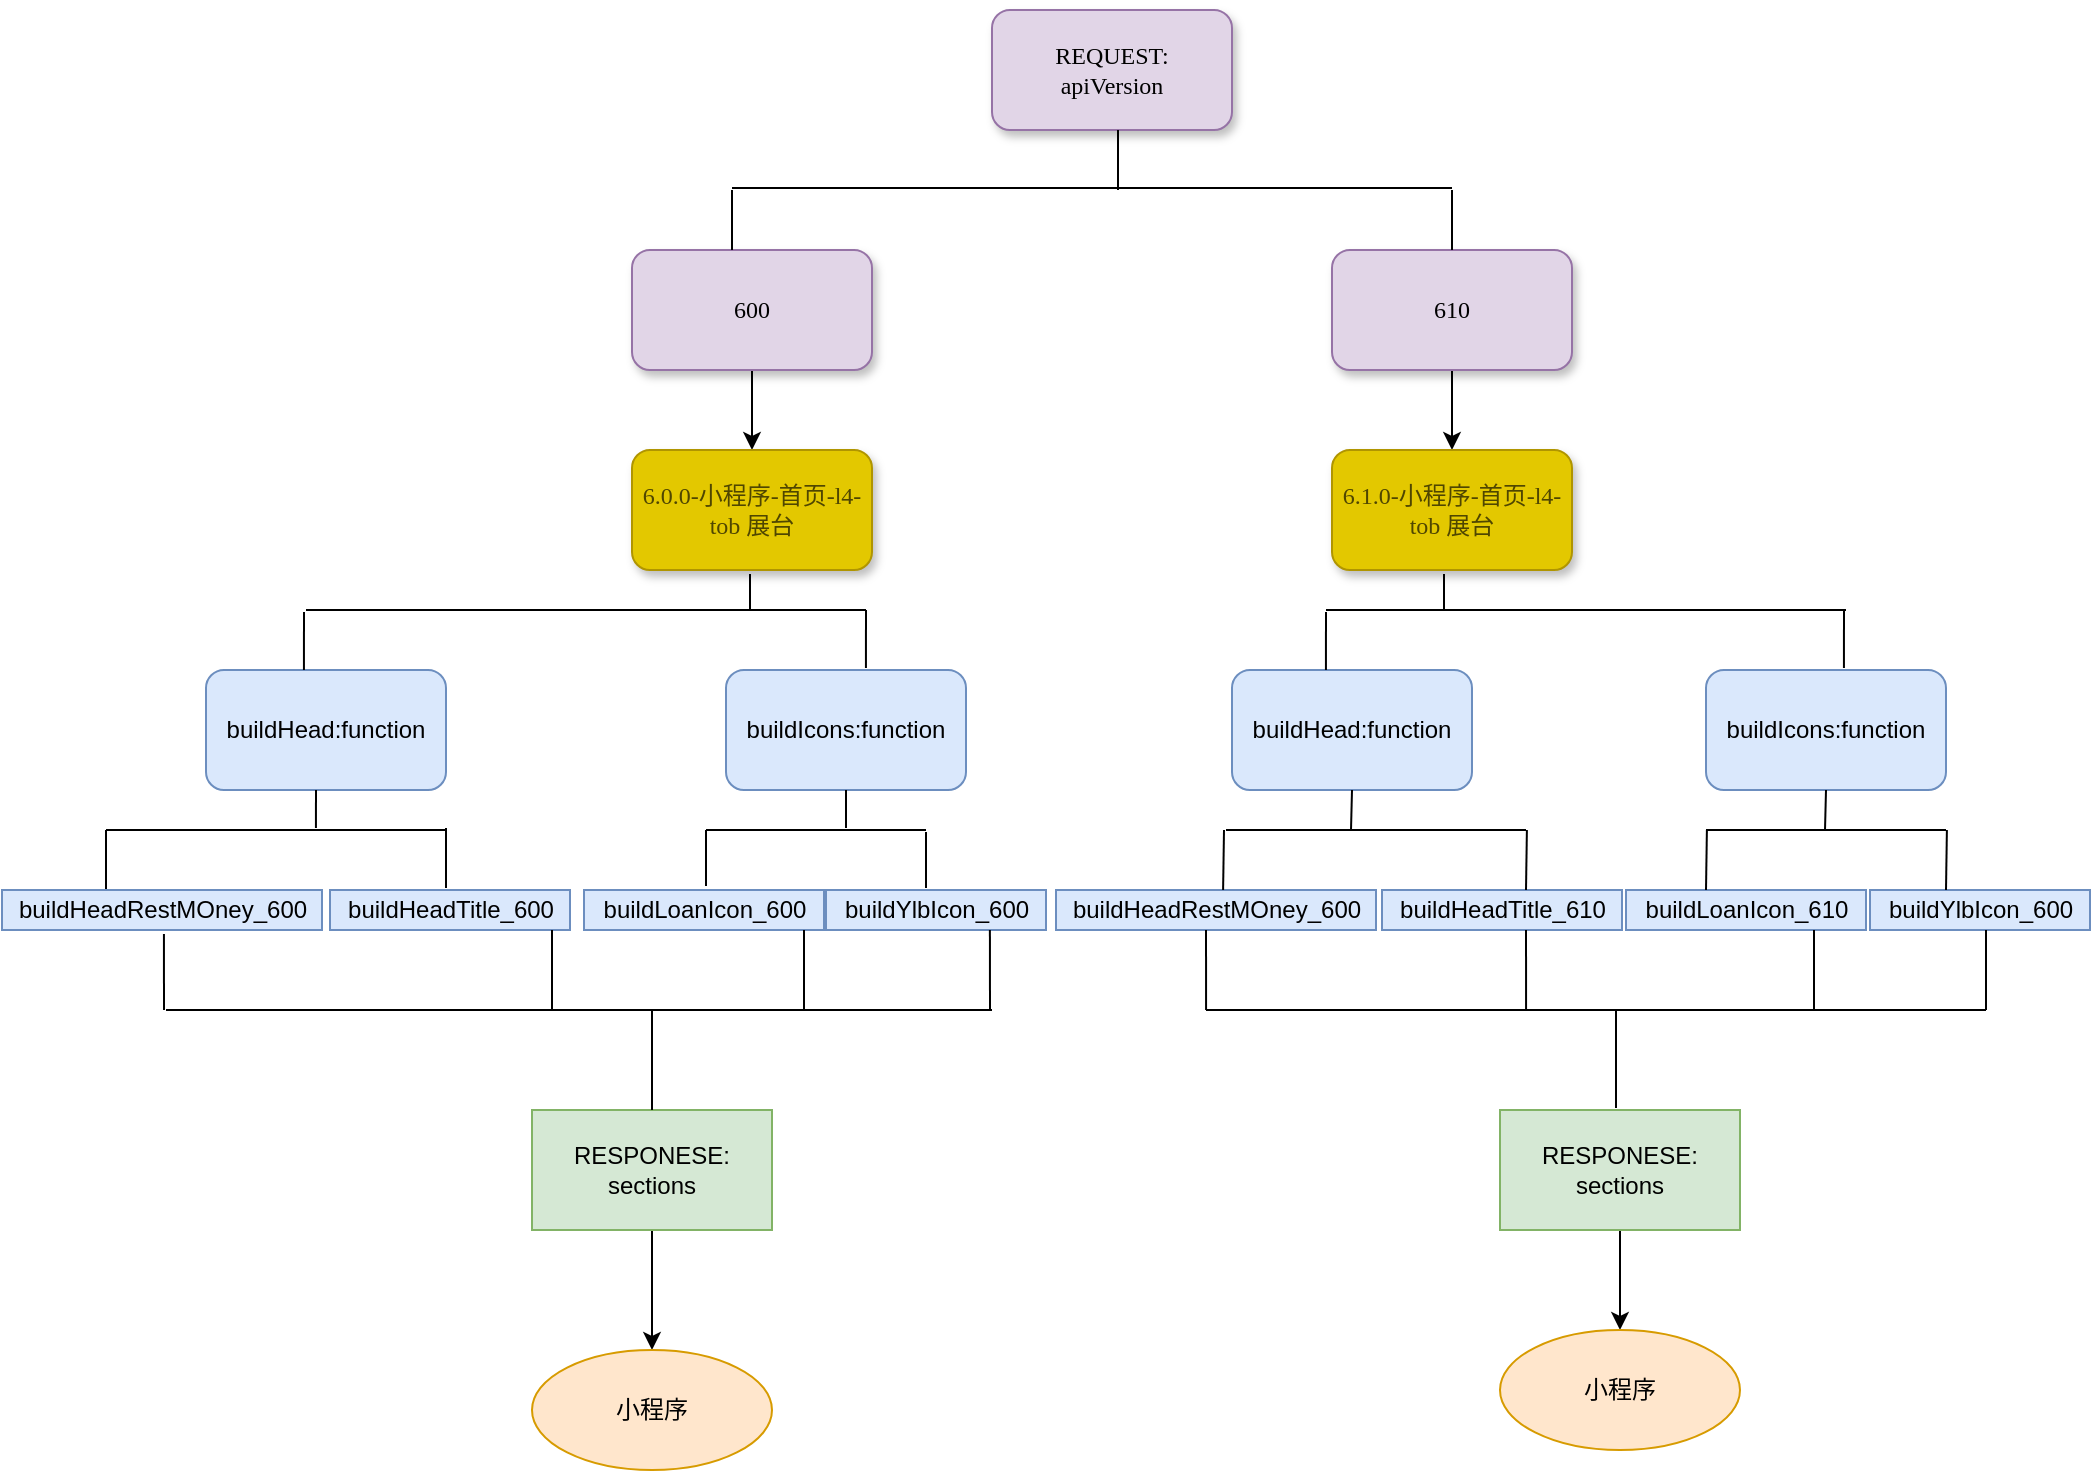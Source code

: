 <mxfile version="15.5.0" type="github">
  <diagram name="Page-1" id="10a91c8b-09ff-31b1-d368-03940ed4cc9e">
    <mxGraphModel dx="2066" dy="1044" grid="1" gridSize="10" guides="1" tooltips="1" connect="1" arrows="1" fold="1" page="1" pageScale="1" pageWidth="1100" pageHeight="850" background="none" math="0" shadow="0">
      <root>
        <mxCell id="0" />
        <mxCell id="1" parent="0" />
        <mxCell id="62893188c0fa7362-1" value="REQUEST:&lt;br&gt;apiVersion" style="whiteSpace=wrap;html=1;rounded=1;shadow=1;labelBackgroundColor=none;strokeWidth=1;fontFamily=Verdana;fontSize=12;align=center;fillColor=#e1d5e7;strokeColor=#9673a6;" parent="1" vertex="1">
          <mxGeometry x="533" y="50" width="120" height="60" as="geometry" />
        </mxCell>
        <mxCell id="rO3qKdj-JUraeINty0pp-2" value="" style="edgeStyle=orthogonalEdgeStyle;rounded=0;orthogonalLoop=1;jettySize=auto;html=1;" parent="1" source="62893188c0fa7362-2" target="rO3qKdj-JUraeINty0pp-1" edge="1">
          <mxGeometry relative="1" as="geometry" />
        </mxCell>
        <mxCell id="62893188c0fa7362-2" value="&lt;span&gt;600&lt;/span&gt;" style="whiteSpace=wrap;html=1;rounded=1;shadow=1;labelBackgroundColor=none;strokeWidth=1;fontFamily=Verdana;fontSize=12;align=center;fillColor=#e1d5e7;strokeColor=#9673a6;" parent="1" vertex="1">
          <mxGeometry x="353" y="170" width="120" height="60" as="geometry" />
        </mxCell>
        <mxCell id="rO3qKdj-JUraeINty0pp-4" value="" style="edgeStyle=orthogonalEdgeStyle;rounded=0;orthogonalLoop=1;jettySize=auto;html=1;" parent="1" source="62893188c0fa7362-3" target="rO3qKdj-JUraeINty0pp-3" edge="1">
          <mxGeometry relative="1" as="geometry" />
        </mxCell>
        <mxCell id="62893188c0fa7362-3" value="&lt;span&gt;610&lt;/span&gt;" style="whiteSpace=wrap;html=1;rounded=1;shadow=1;labelBackgroundColor=none;strokeWidth=1;fontFamily=Verdana;fontSize=12;align=center;fillColor=#e1d5e7;strokeColor=#9673a6;" parent="1" vertex="1">
          <mxGeometry x="703" y="170" width="120" height="60" as="geometry" />
        </mxCell>
        <mxCell id="62893188c0fa7362-4" value="" style="rounded=0;html=1;labelBackgroundColor=none;startArrow=none;startFill=0;startSize=5;endArrow=none;endFill=0;endSize=5;jettySize=auto;orthogonalLoop=1;strokeWidth=1;fontFamily=Verdana;fontSize=12" parent="1" target="62893188c0fa7362-3" edge="1">
          <mxGeometry x="-0.3" y="13" relative="1" as="geometry">
            <mxPoint as="offset" />
            <mxPoint x="763" y="140" as="sourcePoint" />
          </mxGeometry>
        </mxCell>
        <mxCell id="62893188c0fa7362-5" value="" style="rounded=0;html=1;labelBackgroundColor=none;startArrow=none;startFill=0;startSize=5;endArrow=none;endFill=0;endSize=5;jettySize=auto;orthogonalLoop=1;strokeWidth=1;fontFamily=Verdana;fontSize=12" parent="1" edge="1">
          <mxGeometry x="-0.359" y="-11" relative="1" as="geometry">
            <mxPoint as="offset" />
            <mxPoint x="763" y="139" as="sourcePoint" />
            <mxPoint x="403" y="139" as="targetPoint" />
          </mxGeometry>
        </mxCell>
        <mxCell id="rO3qKdj-JUraeINty0pp-1" value="&lt;span style=&quot;color: rgba(0 , 0 , 0 , 0.65)&quot;&gt;6.0.0-小程序-首页-l4-tob 展台&lt;/span&gt;" style="whiteSpace=wrap;html=1;rounded=1;shadow=1;fontFamily=Verdana;strokeWidth=1;fillColor=#e3c800;strokeColor=#B09500;fontColor=#000000;" parent="1" vertex="1">
          <mxGeometry x="353" y="270" width="120" height="60" as="geometry" />
        </mxCell>
        <mxCell id="rO3qKdj-JUraeINty0pp-3" value="&lt;span style=&quot;color: rgba(0 , 0 , 0 , 0.65)&quot;&gt;6.1.0-小程序-首页-l4-tob 展台&lt;/span&gt;" style="whiteSpace=wrap;html=1;rounded=1;shadow=1;labelBackgroundColor=none;strokeWidth=1;fontFamily=Verdana;fontSize=12;align=center;fillColor=#e3c800;strokeColor=#B09500;fontColor=#000000;" parent="1" vertex="1">
          <mxGeometry x="703" y="270" width="120" height="60" as="geometry" />
        </mxCell>
        <mxCell id="rO3qKdj-JUraeINty0pp-9" value="buildHead:function" style="rounded=1;whiteSpace=wrap;html=1;fillColor=#dae8fc;strokeColor=#6c8ebf;" parent="1" vertex="1">
          <mxGeometry x="140" y="380" width="120" height="60" as="geometry" />
        </mxCell>
        <mxCell id="rO3qKdj-JUraeINty0pp-10" value="buildIcons:function" style="rounded=1;whiteSpace=wrap;html=1;fillColor=#dae8fc;strokeColor=#6c8ebf;" parent="1" vertex="1">
          <mxGeometry x="400" y="380" width="120" height="60" as="geometry" />
        </mxCell>
        <mxCell id="rO3qKdj-JUraeINty0pp-12" value="" style="rounded=0;html=1;labelBackgroundColor=none;startArrow=none;startFill=0;startSize=5;endArrow=none;endFill=0;endSize=5;jettySize=auto;orthogonalLoop=1;strokeWidth=1;fontFamily=Verdana;fontSize=12;" parent="1" edge="1">
          <mxGeometry x="-0.359" y="-11" relative="1" as="geometry">
            <mxPoint as="offset" />
            <mxPoint x="470" y="350" as="sourcePoint" />
            <mxPoint x="190" y="350" as="targetPoint" />
          </mxGeometry>
        </mxCell>
        <mxCell id="rO3qKdj-JUraeINty0pp-13" value="" style="rounded=0;html=1;labelBackgroundColor=none;startArrow=none;startFill=0;startSize=5;endArrow=none;endFill=0;endSize=5;jettySize=auto;orthogonalLoop=1;strokeWidth=1;fontFamily=Verdana;fontSize=12;entryX=0.558;entryY=-0.017;entryDx=0;entryDy=0;entryPerimeter=0;" parent="1" edge="1">
          <mxGeometry x="-0.359" y="-11" relative="1" as="geometry">
            <mxPoint as="offset" />
            <mxPoint x="470" y="350" as="sourcePoint" />
            <mxPoint x="469.96" y="378.98" as="targetPoint" />
          </mxGeometry>
        </mxCell>
        <mxCell id="rO3qKdj-JUraeINty0pp-15" value="buildHead:function" style="rounded=1;whiteSpace=wrap;html=1;fillColor=#dae8fc;strokeColor=#6c8ebf;" parent="1" vertex="1">
          <mxGeometry x="653" y="380" width="120" height="60" as="geometry" />
        </mxCell>
        <mxCell id="rO3qKdj-JUraeINty0pp-16" value="buildIcons:function" style="rounded=1;whiteSpace=wrap;html=1;fillColor=#dae8fc;strokeColor=#6c8ebf;" parent="1" vertex="1">
          <mxGeometry x="890" y="380" width="120" height="60" as="geometry" />
        </mxCell>
        <mxCell id="rO3qKdj-JUraeINty0pp-17" value="" style="rounded=0;html=1;labelBackgroundColor=none;startArrow=none;startFill=0;startSize=5;endArrow=none;endFill=0;endSize=5;jettySize=auto;orthogonalLoop=1;strokeWidth=1;fontFamily=Verdana;fontSize=12;" parent="1" edge="1">
          <mxGeometry x="-0.359" y="-11" relative="1" as="geometry">
            <mxPoint as="offset" />
            <mxPoint x="960" y="350" as="sourcePoint" />
            <mxPoint x="700" y="350" as="targetPoint" />
          </mxGeometry>
        </mxCell>
        <mxCell id="rO3qKdj-JUraeINty0pp-18" value="" style="rounded=0;html=1;labelBackgroundColor=none;startArrow=none;startFill=0;startSize=5;endArrow=none;endFill=0;endSize=5;jettySize=auto;orthogonalLoop=1;strokeWidth=1;fontFamily=Verdana;fontSize=12;entryX=0.558;entryY=-0.017;entryDx=0;entryDy=0;entryPerimeter=0;" parent="1" edge="1">
          <mxGeometry x="-0.359" y="-11" relative="1" as="geometry">
            <mxPoint as="offset" />
            <mxPoint x="959" y="350" as="sourcePoint" />
            <mxPoint x="958.96" y="378.98" as="targetPoint" />
          </mxGeometry>
        </mxCell>
        <mxCell id="rO3qKdj-JUraeINty0pp-22" value="" style="rounded=0;html=1;labelBackgroundColor=none;startArrow=none;startFill=0;startSize=5;endArrow=none;endFill=0;endSize=5;jettySize=auto;orthogonalLoop=1;strokeWidth=1;fontFamily=Verdana;fontSize=12;" parent="1" edge="1">
          <mxGeometry x="-0.359" y="-11" relative="1" as="geometry">
            <mxPoint as="offset" />
            <mxPoint x="260" y="460" as="sourcePoint" />
            <mxPoint x="90" y="460" as="targetPoint" />
          </mxGeometry>
        </mxCell>
        <mxCell id="rO3qKdj-JUraeINty0pp-23" value="" style="rounded=0;html=1;labelBackgroundColor=none;startArrow=none;startFill=0;startSize=5;endArrow=none;endFill=0;endSize=5;jettySize=auto;orthogonalLoop=1;strokeWidth=1;fontFamily=Verdana;fontSize=12;entryX=0.325;entryY=0;entryDx=0;entryDy=0;entryPerimeter=0;" parent="1" edge="1" target="rO3qKdj-JUraeINty0pp-32">
          <mxGeometry x="-0.359" y="-11" relative="1" as="geometry">
            <mxPoint as="offset" />
            <mxPoint x="90" y="460" as="sourcePoint" />
            <mxPoint x="343" y="480" as="targetPoint" />
          </mxGeometry>
        </mxCell>
        <mxCell id="rO3qKdj-JUraeINty0pp-31" style="edgeStyle=orthogonalEdgeStyle;rounded=0;orthogonalLoop=1;jettySize=auto;html=1;exitX=0;exitY=0.5;exitDx=0;exitDy=0;" parent="1" edge="1">
          <mxGeometry relative="1" as="geometry">
            <mxPoint x="363" y="530" as="targetPoint" />
            <mxPoint x="363" y="530" as="sourcePoint" />
          </mxGeometry>
        </mxCell>
        <mxCell id="rO3qKdj-JUraeINty0pp-26" value="" style="rounded=0;html=1;labelBackgroundColor=none;startArrow=none;startFill=0;startSize=5;endArrow=none;endFill=0;endSize=5;jettySize=auto;orthogonalLoop=1;strokeWidth=1;fontFamily=Verdana;fontSize=12;" parent="1" edge="1">
          <mxGeometry x="-0.359" y="-11" relative="1" as="geometry">
            <mxPoint as="offset" />
            <mxPoint x="500" y="460" as="sourcePoint" />
            <mxPoint x="390" y="460" as="targetPoint" />
          </mxGeometry>
        </mxCell>
        <mxCell id="rO3qKdj-JUraeINty0pp-27" value="" style="rounded=0;html=1;labelBackgroundColor=none;startArrow=none;startFill=0;startSize=5;endArrow=none;endFill=0;endSize=5;jettySize=auto;orthogonalLoop=1;strokeWidth=1;fontFamily=Verdana;fontSize=12;entryX=0.475;entryY=-0.1;entryDx=0;entryDy=0;entryPerimeter=0;" parent="1" edge="1">
          <mxGeometry x="-0.359" y="-11" relative="1" as="geometry">
            <mxPoint as="offset" />
            <mxPoint x="390" y="460" as="sourcePoint" />
            <mxPoint x="390" y="488" as="targetPoint" />
          </mxGeometry>
        </mxCell>
        <mxCell id="rO3qKdj-JUraeINty0pp-32" value="buildHeadRestMOney_600" style="text;html=1;align=center;verticalAlign=middle;resizable=0;points=[];autosize=1;strokeColor=#6c8ebf;fillColor=#dae8fc;" parent="1" vertex="1">
          <mxGeometry x="38" y="490" width="160" height="20" as="geometry" />
        </mxCell>
        <mxCell id="rO3qKdj-JUraeINty0pp-33" value="buildHeadTitle_600" style="text;html=1;align=center;verticalAlign=middle;resizable=0;points=[];autosize=1;strokeColor=#6c8ebf;fillColor=#dae8fc;" parent="1" vertex="1">
          <mxGeometry x="202" y="490" width="120" height="20" as="geometry" />
        </mxCell>
        <mxCell id="rO3qKdj-JUraeINty0pp-34" value="buildLoanIcon_600" style="text;html=1;align=center;verticalAlign=middle;resizable=0;points=[];autosize=1;strokeColor=#6c8ebf;fillColor=#dae8fc;" parent="1" vertex="1">
          <mxGeometry x="329" y="490" width="120" height="20" as="geometry" />
        </mxCell>
        <mxCell id="rO3qKdj-JUraeINty0pp-35" value="buildYlbIcon_600" style="text;html=1;align=center;verticalAlign=middle;resizable=0;points=[];autosize=1;strokeColor=#6c8ebf;fillColor=#dae8fc;" parent="1" vertex="1">
          <mxGeometry x="450" y="490" width="110" height="20" as="geometry" />
        </mxCell>
        <mxCell id="rO3qKdj-JUraeINty0pp-39" value="" style="rounded=0;html=1;labelBackgroundColor=none;startArrow=none;startFill=0;startSize=5;endArrow=none;endFill=0;endSize=5;jettySize=auto;orthogonalLoop=1;strokeWidth=1;fontFamily=Verdana;fontSize=12;" parent="1" edge="1">
          <mxGeometry x="-0.359" y="-11" relative="1" as="geometry">
            <mxPoint as="offset" />
            <mxPoint x="650" y="460" as="sourcePoint" />
            <mxPoint x="800" y="460" as="targetPoint" />
          </mxGeometry>
        </mxCell>
        <mxCell id="rO3qKdj-JUraeINty0pp-40" value="buildHeadRestMOney_600" style="text;html=1;align=center;verticalAlign=middle;resizable=0;points=[];autosize=1;strokeColor=#6c8ebf;fillColor=#dae8fc;" parent="1" vertex="1">
          <mxGeometry x="565" y="490" width="160" height="20" as="geometry" />
        </mxCell>
        <mxCell id="rO3qKdj-JUraeINty0pp-41" value="buildHeadTitle_610" style="text;html=1;align=center;verticalAlign=middle;resizable=0;points=[];autosize=1;strokeColor=#6c8ebf;fillColor=#dae8fc;" parent="1" vertex="1">
          <mxGeometry x="728" y="490" width="120" height="20" as="geometry" />
        </mxCell>
        <mxCell id="rO3qKdj-JUraeINty0pp-44" value="buildLoanIcon_610" style="text;html=1;align=center;verticalAlign=middle;resizable=0;points=[];autosize=1;strokeColor=#6c8ebf;fillColor=#dae8fc;" parent="1" vertex="1">
          <mxGeometry x="850" y="490" width="120" height="20" as="geometry" />
        </mxCell>
        <mxCell id="rO3qKdj-JUraeINty0pp-45" value="buildYlbIcon_600" style="text;html=1;align=center;verticalAlign=middle;resizable=0;points=[];autosize=1;strokeColor=#6c8ebf;fillColor=#dae8fc;" parent="1" vertex="1">
          <mxGeometry x="972" y="490" width="110" height="20" as="geometry" />
        </mxCell>
        <mxCell id="rO3qKdj-JUraeINty0pp-69" value="" style="edgeStyle=orthogonalEdgeStyle;rounded=0;orthogonalLoop=1;jettySize=auto;html=1;" parent="1" source="rO3qKdj-JUraeINty0pp-46" target="rO3qKdj-JUraeINty0pp-68" edge="1">
          <mxGeometry relative="1" as="geometry" />
        </mxCell>
        <mxCell id="rO3qKdj-JUraeINty0pp-46" value="RESPONESE:&lt;br&gt;sections" style="whiteSpace=wrap;html=1;align=center;fillColor=#d5e8d4;strokeColor=#82b366;" parent="1" vertex="1">
          <mxGeometry x="303" y="600" width="120" height="60" as="geometry" />
        </mxCell>
        <mxCell id="rO3qKdj-JUraeINty0pp-53" value="" style="rounded=0;html=1;labelBackgroundColor=none;startArrow=none;startFill=0;startSize=5;endArrow=none;endFill=0;endSize=5;jettySize=auto;orthogonalLoop=1;strokeWidth=1;fontFamily=Verdana;fontSize=12;" parent="1" edge="1">
          <mxGeometry x="-0.359" y="-11" relative="1" as="geometry">
            <mxPoint as="offset" />
            <mxPoint x="533" y="550" as="sourcePoint" />
            <mxPoint x="120" y="550" as="targetPoint" />
          </mxGeometry>
        </mxCell>
        <mxCell id="rO3qKdj-JUraeINty0pp-54" value="" style="rounded=0;html=1;labelBackgroundColor=none;startArrow=none;startFill=0;startSize=5;endArrow=none;endFill=0;endSize=5;jettySize=auto;orthogonalLoop=1;strokeWidth=1;fontFamily=Verdana;fontSize=12;entryX=0.506;entryY=1.1;entryDx=0;entryDy=0;entryPerimeter=0;" parent="1" target="rO3qKdj-JUraeINty0pp-32" edge="1">
          <mxGeometry x="-0.359" y="-11" relative="1" as="geometry">
            <mxPoint as="offset" />
            <mxPoint x="119" y="550" as="sourcePoint" />
            <mxPoint x="243" y="490" as="targetPoint" />
          </mxGeometry>
        </mxCell>
        <mxCell id="rO3qKdj-JUraeINty0pp-55" value="" style="rounded=0;html=1;labelBackgroundColor=none;startArrow=none;startFill=0;startSize=5;endArrow=none;endFill=0;endSize=5;jettySize=auto;orthogonalLoop=1;strokeWidth=1;fontFamily=Verdana;fontSize=12;" parent="1" edge="1">
          <mxGeometry x="-0.359" y="-11" relative="1" as="geometry">
            <mxPoint as="offset" />
            <mxPoint x="313" y="510" as="sourcePoint" />
            <mxPoint x="313" y="550" as="targetPoint" />
          </mxGeometry>
        </mxCell>
        <mxCell id="rO3qKdj-JUraeINty0pp-57" value="" style="rounded=0;html=1;labelBackgroundColor=none;startArrow=none;startFill=0;startSize=5;endArrow=none;endFill=0;endSize=5;jettySize=auto;orthogonalLoop=1;strokeWidth=1;fontFamily=Verdana;fontSize=12;" parent="1" edge="1">
          <mxGeometry x="-0.359" y="-11" relative="1" as="geometry">
            <mxPoint as="offset" />
            <mxPoint x="439" y="510" as="sourcePoint" />
            <mxPoint x="439" y="550" as="targetPoint" />
          </mxGeometry>
        </mxCell>
        <mxCell id="rO3qKdj-JUraeINty0pp-58" value="" style="rounded=0;html=1;labelBackgroundColor=none;startArrow=none;startFill=0;endArrow=none;endFill=0;jettySize=auto;orthogonalLoop=1;strokeWidth=1;fontFamily=Verdana;fontSize=12;exitX=0.245;exitY=1;exitDx=0;exitDy=0;exitPerimeter=0;strokeColor=default;" parent="1" edge="1">
          <mxGeometry x="-0.359" y="-11" relative="1" as="geometry">
            <mxPoint as="offset" />
            <mxPoint x="531.95" y="510" as="sourcePoint" />
            <mxPoint x="532" y="550" as="targetPoint" />
          </mxGeometry>
        </mxCell>
        <mxCell id="rO3qKdj-JUraeINty0pp-59" value="" style="rounded=0;html=1;labelBackgroundColor=none;startArrow=none;startFill=0;startSize=5;endArrow=none;endFill=0;endSize=5;jettySize=auto;orthogonalLoop=1;strokeWidth=1;fontFamily=Verdana;fontSize=12;entryX=0.5;entryY=0;entryDx=0;entryDy=0;" parent="1" target="rO3qKdj-JUraeINty0pp-46" edge="1">
          <mxGeometry x="-0.359" y="-11" relative="1" as="geometry">
            <mxPoint as="offset" />
            <mxPoint x="363" y="550" as="sourcePoint" />
            <mxPoint x="363" y="588" as="targetPoint" />
          </mxGeometry>
        </mxCell>
        <mxCell id="rO3qKdj-JUraeINty0pp-60" style="edgeStyle=orthogonalEdgeStyle;rounded=0;orthogonalLoop=1;jettySize=auto;html=1;exitX=0;exitY=0.5;exitDx=0;exitDy=0;" parent="1" edge="1">
          <mxGeometry relative="1" as="geometry">
            <mxPoint x="373" y="540" as="targetPoint" />
            <mxPoint x="373" y="540" as="sourcePoint" />
          </mxGeometry>
        </mxCell>
        <mxCell id="rO3qKdj-JUraeINty0pp-61" style="edgeStyle=orthogonalEdgeStyle;rounded=0;orthogonalLoop=1;jettySize=auto;html=1;exitX=0;exitY=0.5;exitDx=0;exitDy=0;" parent="1" edge="1">
          <mxGeometry relative="1" as="geometry">
            <mxPoint x="803" y="560" as="targetPoint" />
            <mxPoint x="803" y="560" as="sourcePoint" />
          </mxGeometry>
        </mxCell>
        <mxCell id="rO3qKdj-JUraeINty0pp-63" style="edgeStyle=orthogonalEdgeStyle;rounded=0;orthogonalLoop=1;jettySize=auto;html=1;exitX=0;exitY=0.5;exitDx=0;exitDy=0;" parent="1" edge="1">
          <mxGeometry relative="1" as="geometry">
            <mxPoint x="813" y="570" as="targetPoint" />
            <mxPoint x="813" y="570" as="sourcePoint" />
          </mxGeometry>
        </mxCell>
        <mxCell id="rO3qKdj-JUraeINty0pp-64" value="" style="rounded=0;html=1;labelBackgroundColor=none;startArrow=none;startFill=0;startSize=5;endArrow=none;endFill=0;endSize=5;jettySize=auto;orthogonalLoop=1;strokeWidth=1;fontFamily=Verdana;fontSize=12;exitX=0.245;exitY=1;exitDx=0;exitDy=0;exitPerimeter=0;" parent="1" edge="1">
          <mxGeometry x="-0.359" y="-11" relative="1" as="geometry">
            <mxPoint as="offset" />
            <mxPoint x="640" y="510" as="sourcePoint" />
            <mxPoint x="640.05" y="550" as="targetPoint" />
          </mxGeometry>
        </mxCell>
        <mxCell id="rO3qKdj-JUraeINty0pp-65" value="" style="rounded=0;html=1;labelBackgroundColor=none;startArrow=none;startFill=0;startSize=5;endArrow=none;endFill=0;endSize=5;jettySize=auto;orthogonalLoop=1;strokeWidth=1;fontFamily=Verdana;fontSize=12;exitX=0.245;exitY=1;exitDx=0;exitDy=0;exitPerimeter=0;" parent="1" edge="1">
          <mxGeometry x="-0.359" y="-11" relative="1" as="geometry">
            <mxPoint as="offset" />
            <mxPoint x="800" y="510" as="sourcePoint" />
            <mxPoint x="800.05" y="550" as="targetPoint" />
          </mxGeometry>
        </mxCell>
        <mxCell id="rO3qKdj-JUraeINty0pp-67" value="" style="rounded=0;html=1;labelBackgroundColor=none;startArrow=none;startFill=0;startSize=5;endArrow=none;endFill=0;endSize=5;jettySize=auto;orthogonalLoop=1;strokeWidth=1;fontFamily=Verdana;fontSize=12;" parent="1" edge="1">
          <mxGeometry x="-0.359" y="-11" relative="1" as="geometry">
            <mxPoint as="offset" />
            <mxPoint x="944" y="510" as="sourcePoint" />
            <mxPoint x="944" y="550" as="targetPoint" />
          </mxGeometry>
        </mxCell>
        <mxCell id="rO3qKdj-JUraeINty0pp-68" value="小程序" style="ellipse;whiteSpace=wrap;html=1;fillColor=#ffe6cc;strokeColor=#d79b00;" parent="1" vertex="1">
          <mxGeometry x="303" y="720" width="120" height="60" as="geometry" />
        </mxCell>
        <mxCell id="rO3qKdj-JUraeINty0pp-74" value="" style="edgeStyle=orthogonalEdgeStyle;rounded=0;orthogonalLoop=1;jettySize=auto;html=1;strokeColor=default;" parent="1" source="rO3qKdj-JUraeINty0pp-71" target="rO3qKdj-JUraeINty0pp-73" edge="1">
          <mxGeometry relative="1" as="geometry" />
        </mxCell>
        <mxCell id="rO3qKdj-JUraeINty0pp-71" value="RESPONESE:&lt;br&gt;sections" style="whiteSpace=wrap;html=1;align=center;fillColor=#d5e8d4;strokeColor=#82b366;" parent="1" vertex="1">
          <mxGeometry x="787" y="600" width="120" height="60" as="geometry" />
        </mxCell>
        <mxCell id="rO3qKdj-JUraeINty0pp-72" value="" style="rounded=0;html=1;labelBackgroundColor=none;startArrow=none;startFill=0;startSize=5;endArrow=none;endFill=0;endSize=5;jettySize=auto;orthogonalLoop=1;strokeWidth=1;fontFamily=Verdana;fontSize=12;" parent="1" edge="1">
          <mxGeometry x="-0.359" y="-11" relative="1" as="geometry">
            <mxPoint as="offset" />
            <mxPoint x="845" y="550" as="sourcePoint" />
            <mxPoint x="845" y="599" as="targetPoint" />
          </mxGeometry>
        </mxCell>
        <mxCell id="rO3qKdj-JUraeINty0pp-73" value="小程序" style="ellipse;whiteSpace=wrap;html=1;fillColor=#ffe6cc;strokeColor=#d79b00;" parent="1" vertex="1">
          <mxGeometry x="787" y="710" width="120" height="60" as="geometry" />
        </mxCell>
        <mxCell id="AeyG-bPvCim-Gt-yKaMb-1" value="" style="rounded=0;html=1;labelBackgroundColor=none;startArrow=none;startFill=0;startSize=5;endArrow=none;endFill=0;endSize=5;jettySize=auto;orthogonalLoop=1;strokeWidth=1;fontFamily=Verdana;fontSize=12" edge="1" parent="1">
          <mxGeometry x="-0.3" y="13" relative="1" as="geometry">
            <mxPoint as="offset" />
            <mxPoint x="403" y="140" as="sourcePoint" />
            <mxPoint x="403" y="170" as="targetPoint" />
          </mxGeometry>
        </mxCell>
        <mxCell id="AeyG-bPvCim-Gt-yKaMb-2" value="" style="rounded=0;html=1;labelBackgroundColor=none;startArrow=none;startFill=0;startSize=5;endArrow=none;endFill=0;endSize=5;jettySize=auto;orthogonalLoop=1;strokeWidth=1;fontFamily=Verdana;fontSize=12" edge="1" parent="1">
          <mxGeometry x="-0.3" y="13" relative="1" as="geometry">
            <mxPoint as="offset" />
            <mxPoint x="596" y="110" as="sourcePoint" />
            <mxPoint x="596" y="140" as="targetPoint" />
          </mxGeometry>
        </mxCell>
        <mxCell id="AeyG-bPvCim-Gt-yKaMb-3" value="" style="rounded=0;html=1;labelBackgroundColor=none;startArrow=none;startFill=0;startSize=5;endArrow=none;endFill=0;endSize=5;jettySize=auto;orthogonalLoop=1;strokeWidth=1;fontFamily=Verdana;fontSize=12;entryX=0.558;entryY=-0.017;entryDx=0;entryDy=0;entryPerimeter=0;" edge="1" parent="1">
          <mxGeometry x="-0.359" y="-11" relative="1" as="geometry">
            <mxPoint as="offset" />
            <mxPoint x="189" y="351" as="sourcePoint" />
            <mxPoint x="188.96" y="379.98" as="targetPoint" />
          </mxGeometry>
        </mxCell>
        <mxCell id="AeyG-bPvCim-Gt-yKaMb-4" value="" style="rounded=0;html=1;labelBackgroundColor=none;startArrow=none;startFill=0;startSize=5;endArrow=none;endFill=0;endSize=5;jettySize=auto;orthogonalLoop=1;strokeWidth=1;fontFamily=Verdana;fontSize=12;" edge="1" parent="1">
          <mxGeometry x="-0.359" y="-11" relative="1" as="geometry">
            <mxPoint as="offset" />
            <mxPoint x="412" y="332" as="sourcePoint" />
            <mxPoint x="412" y="350" as="targetPoint" />
          </mxGeometry>
        </mxCell>
        <mxCell id="AeyG-bPvCim-Gt-yKaMb-5" value="" style="rounded=0;html=1;labelBackgroundColor=none;startArrow=none;startFill=0;startSize=5;endArrow=none;endFill=0;endSize=5;jettySize=auto;orthogonalLoop=1;strokeWidth=1;fontFamily=Verdana;fontSize=12;entryX=0.558;entryY=-0.017;entryDx=0;entryDy=0;entryPerimeter=0;" edge="1" parent="1">
          <mxGeometry x="-0.359" y="-11" relative="1" as="geometry">
            <mxPoint as="offset" />
            <mxPoint x="700" y="351" as="sourcePoint" />
            <mxPoint x="699.96" y="379.98" as="targetPoint" />
          </mxGeometry>
        </mxCell>
        <mxCell id="AeyG-bPvCim-Gt-yKaMb-6" value="" style="rounded=0;html=1;labelBackgroundColor=none;startArrow=none;startFill=0;startSize=5;endArrow=none;endFill=0;endSize=5;jettySize=auto;orthogonalLoop=1;strokeWidth=1;fontFamily=Verdana;fontSize=12;" edge="1" parent="1">
          <mxGeometry x="-0.359" y="-11" relative="1" as="geometry">
            <mxPoint as="offset" />
            <mxPoint x="759" y="332" as="sourcePoint" />
            <mxPoint x="759" y="350" as="targetPoint" />
          </mxGeometry>
        </mxCell>
        <mxCell id="AeyG-bPvCim-Gt-yKaMb-8" value="" style="rounded=0;html=1;labelBackgroundColor=none;startArrow=none;startFill=0;startSize=5;endArrow=none;endFill=0;endSize=5;jettySize=auto;orthogonalLoop=1;strokeWidth=1;fontFamily=Verdana;fontSize=12;entryX=0.325;entryY=0;entryDx=0;entryDy=0;entryPerimeter=0;" edge="1" parent="1">
          <mxGeometry x="-0.359" y="-11" relative="1" as="geometry">
            <mxPoint as="offset" />
            <mxPoint x="260" y="459" as="sourcePoint" />
            <mxPoint x="260" y="489" as="targetPoint" />
          </mxGeometry>
        </mxCell>
        <mxCell id="AeyG-bPvCim-Gt-yKaMb-9" value="" style="rounded=0;html=1;labelBackgroundColor=none;startArrow=none;startFill=0;startSize=5;endArrow=none;endFill=0;endSize=5;jettySize=auto;orthogonalLoop=1;strokeWidth=1;fontFamily=Verdana;fontSize=12;entryX=0.558;entryY=-0.017;entryDx=0;entryDy=0;entryPerimeter=0;" edge="1" parent="1">
          <mxGeometry x="-0.359" y="-11" relative="1" as="geometry">
            <mxPoint as="offset" />
            <mxPoint x="195" y="440" as="sourcePoint" />
            <mxPoint x="194.96" y="458.98" as="targetPoint" />
          </mxGeometry>
        </mxCell>
        <mxCell id="AeyG-bPvCim-Gt-yKaMb-11" value="" style="rounded=0;html=1;labelBackgroundColor=none;startArrow=none;startFill=0;startSize=5;endArrow=none;endFill=0;endSize=5;jettySize=auto;orthogonalLoop=1;strokeWidth=1;fontFamily=Verdana;fontSize=12;entryX=0.475;entryY=-0.1;entryDx=0;entryDy=0;entryPerimeter=0;" edge="1" parent="1">
          <mxGeometry x="-0.359" y="-11" relative="1" as="geometry">
            <mxPoint as="offset" />
            <mxPoint x="500" y="461" as="sourcePoint" />
            <mxPoint x="500" y="489" as="targetPoint" />
          </mxGeometry>
        </mxCell>
        <mxCell id="AeyG-bPvCim-Gt-yKaMb-12" value="" style="rounded=0;html=1;labelBackgroundColor=none;startArrow=none;startFill=0;startSize=5;endArrow=none;endFill=0;endSize=5;jettySize=auto;orthogonalLoop=1;strokeWidth=1;fontFamily=Verdana;fontSize=12;entryX=0.475;entryY=-0.1;entryDx=0;entryDy=0;entryPerimeter=0;" edge="1" parent="1">
          <mxGeometry x="-0.359" y="-11" relative="1" as="geometry">
            <mxPoint as="offset" />
            <mxPoint x="460" y="440" as="sourcePoint" />
            <mxPoint x="460" y="459" as="targetPoint" />
          </mxGeometry>
        </mxCell>
        <mxCell id="AeyG-bPvCim-Gt-yKaMb-13" value="" style="rounded=0;html=1;labelBackgroundColor=none;startArrow=none;startFill=0;startSize=5;endArrow=none;endFill=0;endSize=5;jettySize=auto;orthogonalLoop=1;strokeWidth=1;fontFamily=Verdana;fontSize=12;" edge="1" parent="1">
          <mxGeometry x="-0.359" y="-11" relative="1" as="geometry">
            <mxPoint as="offset" />
            <mxPoint x="649" y="460" as="sourcePoint" />
            <mxPoint x="648.55" y="490" as="targetPoint" />
            <Array as="points" />
          </mxGeometry>
        </mxCell>
        <mxCell id="AeyG-bPvCim-Gt-yKaMb-15" value="" style="rounded=0;html=1;labelBackgroundColor=none;startArrow=none;startFill=0;startSize=5;endArrow=none;endFill=0;endSize=5;jettySize=auto;orthogonalLoop=1;strokeWidth=1;fontFamily=Verdana;fontSize=12;" edge="1" parent="1">
          <mxGeometry x="-0.359" y="-11" relative="1" as="geometry">
            <mxPoint as="offset" />
            <mxPoint x="800.45" y="460" as="sourcePoint" />
            <mxPoint x="800.0" y="490" as="targetPoint" />
            <Array as="points" />
          </mxGeometry>
        </mxCell>
        <mxCell id="AeyG-bPvCim-Gt-yKaMb-16" value="" style="rounded=0;html=1;labelBackgroundColor=none;startArrow=none;startFill=0;startSize=5;endArrow=none;endFill=0;endSize=5;jettySize=auto;orthogonalLoop=1;strokeWidth=1;fontFamily=Verdana;fontSize=12;" edge="1" parent="1">
          <mxGeometry x="-0.359" y="-11" relative="1" as="geometry">
            <mxPoint as="offset" />
            <mxPoint x="713" y="440" as="sourcePoint" />
            <mxPoint x="712.5" y="460" as="targetPoint" />
            <Array as="points" />
          </mxGeometry>
        </mxCell>
        <mxCell id="AeyG-bPvCim-Gt-yKaMb-17" value="" style="rounded=0;html=1;labelBackgroundColor=none;startArrow=none;startFill=0;startSize=5;endArrow=none;endFill=0;endSize=5;jettySize=auto;orthogonalLoop=1;strokeWidth=1;fontFamily=Verdana;fontSize=12;" edge="1" parent="1">
          <mxGeometry x="-0.359" y="-11" relative="1" as="geometry">
            <mxPoint as="offset" />
            <mxPoint x="890" y="460" as="sourcePoint" />
            <mxPoint x="1010" y="460" as="targetPoint" />
          </mxGeometry>
        </mxCell>
        <mxCell id="AeyG-bPvCim-Gt-yKaMb-19" value="" style="rounded=0;html=1;labelBackgroundColor=none;startArrow=none;startFill=0;startSize=5;endArrow=none;endFill=0;endSize=5;jettySize=auto;orthogonalLoop=1;strokeWidth=1;fontFamily=Verdana;fontSize=12;" edge="1" parent="1">
          <mxGeometry x="-0.359" y="-11" relative="1" as="geometry">
            <mxPoint as="offset" />
            <mxPoint x="890.45" y="460" as="sourcePoint" />
            <mxPoint x="890" y="490" as="targetPoint" />
            <Array as="points" />
          </mxGeometry>
        </mxCell>
        <mxCell id="AeyG-bPvCim-Gt-yKaMb-20" value="" style="rounded=0;html=1;labelBackgroundColor=none;startArrow=none;startFill=0;startSize=5;endArrow=none;endFill=0;endSize=5;jettySize=auto;orthogonalLoop=1;strokeWidth=1;fontFamily=Verdana;fontSize=12;" edge="1" parent="1">
          <mxGeometry x="-0.359" y="-11" relative="1" as="geometry">
            <mxPoint as="offset" />
            <mxPoint x="1010.45" y="460" as="sourcePoint" />
            <mxPoint x="1010" y="490" as="targetPoint" />
            <Array as="points" />
          </mxGeometry>
        </mxCell>
        <mxCell id="AeyG-bPvCim-Gt-yKaMb-21" value="" style="rounded=0;html=1;labelBackgroundColor=none;startArrow=none;startFill=0;startSize=5;endArrow=none;endFill=0;endSize=5;jettySize=auto;orthogonalLoop=1;strokeWidth=1;fontFamily=Verdana;fontSize=12;" edge="1" parent="1">
          <mxGeometry x="-0.359" y="-11" relative="1" as="geometry">
            <mxPoint as="offset" />
            <mxPoint x="950" y="440" as="sourcePoint" />
            <mxPoint x="949.5" y="460" as="targetPoint" />
            <Array as="points" />
          </mxGeometry>
        </mxCell>
        <mxCell id="AeyG-bPvCim-Gt-yKaMb-22" value="" style="rounded=0;html=1;labelBackgroundColor=none;startArrow=none;startFill=0;startSize=5;endArrow=none;endFill=0;endSize=5;jettySize=auto;orthogonalLoop=1;strokeWidth=1;fontFamily=Verdana;fontSize=12;" edge="1" parent="1">
          <mxGeometry x="-0.359" y="-11" relative="1" as="geometry">
            <mxPoint as="offset" />
            <mxPoint x="1030" y="550" as="sourcePoint" />
            <mxPoint x="640" y="550" as="targetPoint" />
          </mxGeometry>
        </mxCell>
        <mxCell id="AeyG-bPvCim-Gt-yKaMb-24" value="" style="rounded=0;html=1;labelBackgroundColor=none;startArrow=none;startFill=0;startSize=5;endArrow=none;endFill=0;endSize=5;jettySize=auto;orthogonalLoop=1;strokeWidth=1;fontFamily=Verdana;fontSize=12;" edge="1" parent="1">
          <mxGeometry x="-0.359" y="-11" relative="1" as="geometry">
            <mxPoint as="offset" />
            <mxPoint x="1030" y="510" as="sourcePoint" />
            <mxPoint x="1030" y="550" as="targetPoint" />
          </mxGeometry>
        </mxCell>
      </root>
    </mxGraphModel>
  </diagram>
</mxfile>
